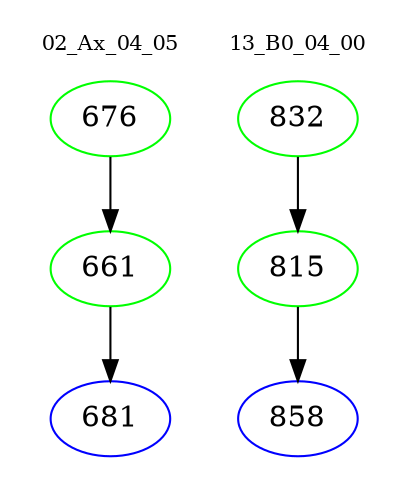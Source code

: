 digraph{
subgraph cluster_0 {
color = white
label = "02_Ax_04_05";
fontsize=10;
T0_676 [label="676", color="green"]
T0_676 -> T0_661 [color="black"]
T0_661 [label="661", color="green"]
T0_661 -> T0_681 [color="black"]
T0_681 [label="681", color="blue"]
}
subgraph cluster_1 {
color = white
label = "13_B0_04_00";
fontsize=10;
T1_832 [label="832", color="green"]
T1_832 -> T1_815 [color="black"]
T1_815 [label="815", color="green"]
T1_815 -> T1_858 [color="black"]
T1_858 [label="858", color="blue"]
}
}
